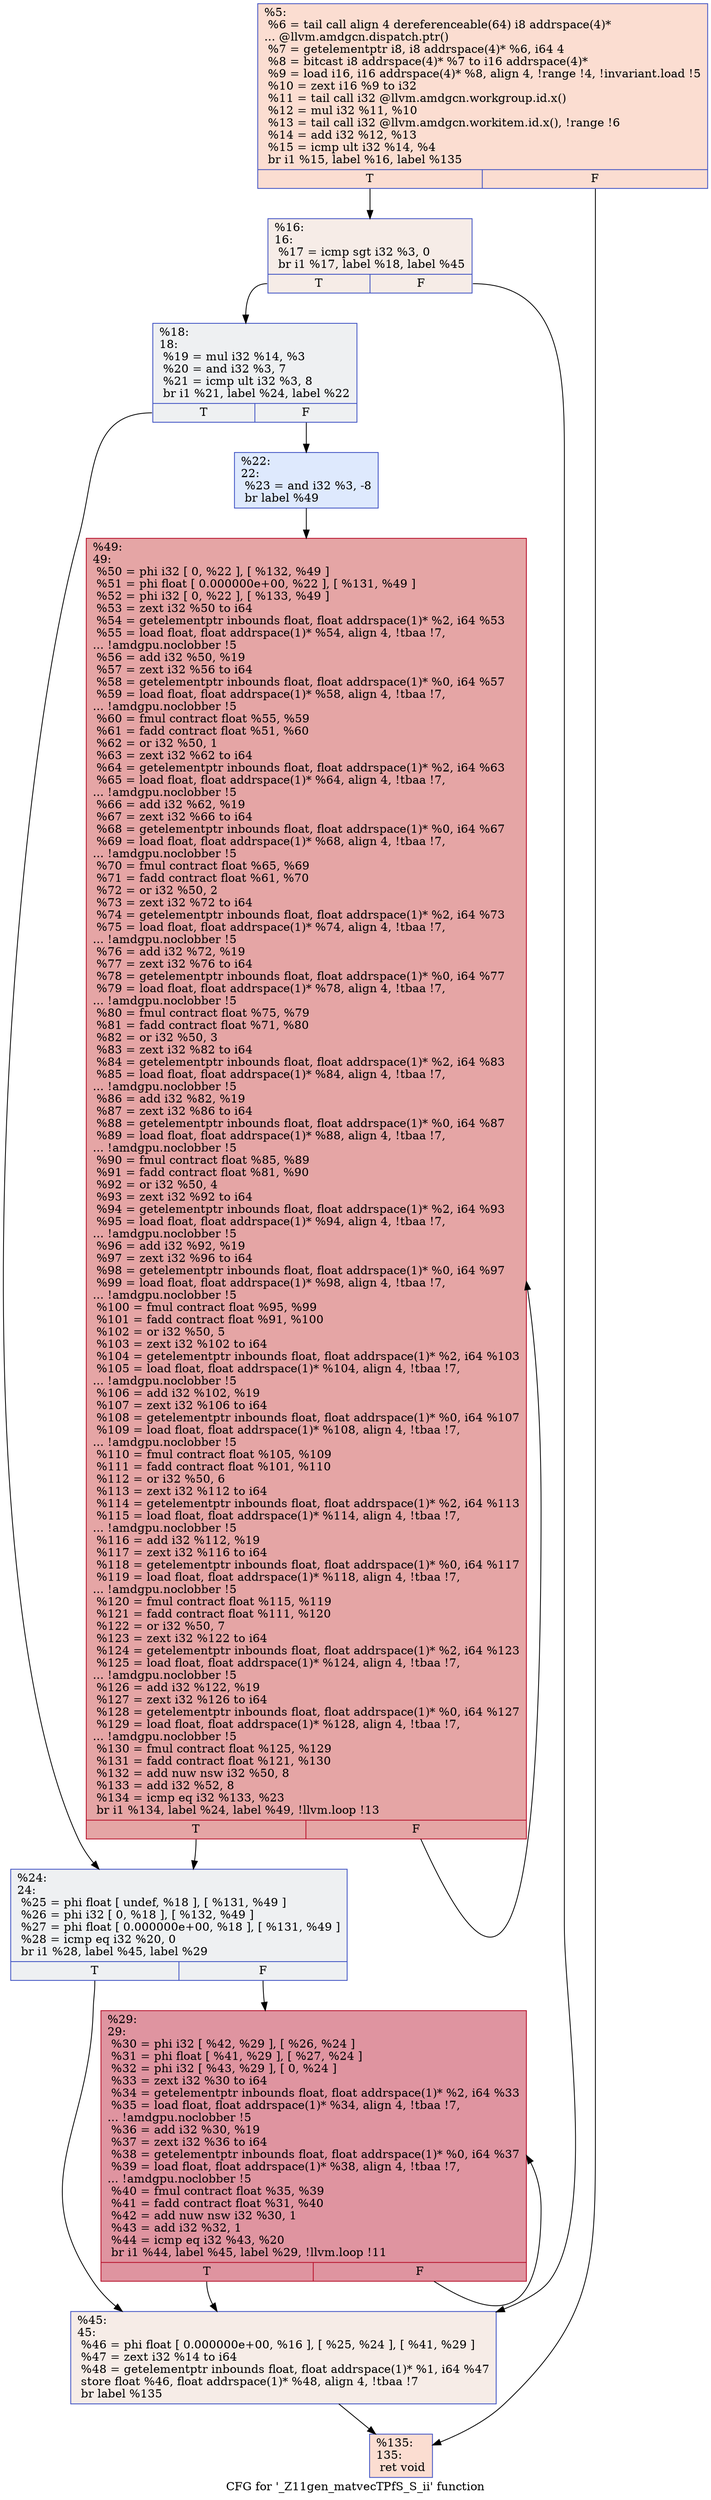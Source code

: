 digraph "CFG for '_Z11gen_matvecTPfS_S_ii' function" {
	label="CFG for '_Z11gen_matvecTPfS_S_ii' function";

	Node0x592e750 [shape=record,color="#3d50c3ff", style=filled, fillcolor="#f7b39670",label="{%5:\l  %6 = tail call align 4 dereferenceable(64) i8 addrspace(4)*\l... @llvm.amdgcn.dispatch.ptr()\l  %7 = getelementptr i8, i8 addrspace(4)* %6, i64 4\l  %8 = bitcast i8 addrspace(4)* %7 to i16 addrspace(4)*\l  %9 = load i16, i16 addrspace(4)* %8, align 4, !range !4, !invariant.load !5\l  %10 = zext i16 %9 to i32\l  %11 = tail call i32 @llvm.amdgcn.workgroup.id.x()\l  %12 = mul i32 %11, %10\l  %13 = tail call i32 @llvm.amdgcn.workitem.id.x(), !range !6\l  %14 = add i32 %12, %13\l  %15 = icmp ult i32 %14, %4\l  br i1 %15, label %16, label %135\l|{<s0>T|<s1>F}}"];
	Node0x592e750:s0 -> Node0x5930610;
	Node0x592e750:s1 -> Node0x59306a0;
	Node0x5930610 [shape=record,color="#3d50c3ff", style=filled, fillcolor="#ead5c970",label="{%16:\l16:                                               \l  %17 = icmp sgt i32 %3, 0\l  br i1 %17, label %18, label %45\l|{<s0>T|<s1>F}}"];
	Node0x5930610:s0 -> Node0x59308f0;
	Node0x5930610:s1 -> Node0x5930940;
	Node0x59308f0 [shape=record,color="#3d50c3ff", style=filled, fillcolor="#d9dce170",label="{%18:\l18:                                               \l  %19 = mul i32 %14, %3\l  %20 = and i32 %3, 7\l  %21 = icmp ult i32 %3, 8\l  br i1 %21, label %24, label %22\l|{<s0>T|<s1>F}}"];
	Node0x59308f0:s0 -> Node0x5930c90;
	Node0x59308f0:s1 -> Node0x5930ce0;
	Node0x5930ce0 [shape=record,color="#3d50c3ff", style=filled, fillcolor="#b5cdfa70",label="{%22:\l22:                                               \l  %23 = and i32 %3, -8\l  br label %49\l}"];
	Node0x5930ce0 -> Node0x5930ee0;
	Node0x5930c90 [shape=record,color="#3d50c3ff", style=filled, fillcolor="#d9dce170",label="{%24:\l24:                                               \l  %25 = phi float [ undef, %18 ], [ %131, %49 ]\l  %26 = phi i32 [ 0, %18 ], [ %132, %49 ]\l  %27 = phi float [ 0.000000e+00, %18 ], [ %131, %49 ]\l  %28 = icmp eq i32 %20, 0\l  br i1 %28, label %45, label %29\l|{<s0>T|<s1>F}}"];
	Node0x5930c90:s0 -> Node0x5930940;
	Node0x5930c90:s1 -> Node0x5932150;
	Node0x5932150 [shape=record,color="#b70d28ff", style=filled, fillcolor="#b70d2870",label="{%29:\l29:                                               \l  %30 = phi i32 [ %42, %29 ], [ %26, %24 ]\l  %31 = phi float [ %41, %29 ], [ %27, %24 ]\l  %32 = phi i32 [ %43, %29 ], [ 0, %24 ]\l  %33 = zext i32 %30 to i64\l  %34 = getelementptr inbounds float, float addrspace(1)* %2, i64 %33\l  %35 = load float, float addrspace(1)* %34, align 4, !tbaa !7,\l... !amdgpu.noclobber !5\l  %36 = add i32 %30, %19\l  %37 = zext i32 %36 to i64\l  %38 = getelementptr inbounds float, float addrspace(1)* %0, i64 %37\l  %39 = load float, float addrspace(1)* %38, align 4, !tbaa !7,\l... !amdgpu.noclobber !5\l  %40 = fmul contract float %35, %39\l  %41 = fadd contract float %31, %40\l  %42 = add nuw nsw i32 %30, 1\l  %43 = add i32 %32, 1\l  %44 = icmp eq i32 %43, %20\l  br i1 %44, label %45, label %29, !llvm.loop !11\l|{<s0>T|<s1>F}}"];
	Node0x5932150:s0 -> Node0x5930940;
	Node0x5932150:s1 -> Node0x5932150;
	Node0x5930940 [shape=record,color="#3d50c3ff", style=filled, fillcolor="#ead5c970",label="{%45:\l45:                                               \l  %46 = phi float [ 0.000000e+00, %16 ], [ %25, %24 ], [ %41, %29 ]\l  %47 = zext i32 %14 to i64\l  %48 = getelementptr inbounds float, float addrspace(1)* %1, i64 %47\l  store float %46, float addrspace(1)* %48, align 4, !tbaa !7\l  br label %135\l}"];
	Node0x5930940 -> Node0x59306a0;
	Node0x5930ee0 [shape=record,color="#b70d28ff", style=filled, fillcolor="#c5333470",label="{%49:\l49:                                               \l  %50 = phi i32 [ 0, %22 ], [ %132, %49 ]\l  %51 = phi float [ 0.000000e+00, %22 ], [ %131, %49 ]\l  %52 = phi i32 [ 0, %22 ], [ %133, %49 ]\l  %53 = zext i32 %50 to i64\l  %54 = getelementptr inbounds float, float addrspace(1)* %2, i64 %53\l  %55 = load float, float addrspace(1)* %54, align 4, !tbaa !7,\l... !amdgpu.noclobber !5\l  %56 = add i32 %50, %19\l  %57 = zext i32 %56 to i64\l  %58 = getelementptr inbounds float, float addrspace(1)* %0, i64 %57\l  %59 = load float, float addrspace(1)* %58, align 4, !tbaa !7,\l... !amdgpu.noclobber !5\l  %60 = fmul contract float %55, %59\l  %61 = fadd contract float %51, %60\l  %62 = or i32 %50, 1\l  %63 = zext i32 %62 to i64\l  %64 = getelementptr inbounds float, float addrspace(1)* %2, i64 %63\l  %65 = load float, float addrspace(1)* %64, align 4, !tbaa !7,\l... !amdgpu.noclobber !5\l  %66 = add i32 %62, %19\l  %67 = zext i32 %66 to i64\l  %68 = getelementptr inbounds float, float addrspace(1)* %0, i64 %67\l  %69 = load float, float addrspace(1)* %68, align 4, !tbaa !7,\l... !amdgpu.noclobber !5\l  %70 = fmul contract float %65, %69\l  %71 = fadd contract float %61, %70\l  %72 = or i32 %50, 2\l  %73 = zext i32 %72 to i64\l  %74 = getelementptr inbounds float, float addrspace(1)* %2, i64 %73\l  %75 = load float, float addrspace(1)* %74, align 4, !tbaa !7,\l... !amdgpu.noclobber !5\l  %76 = add i32 %72, %19\l  %77 = zext i32 %76 to i64\l  %78 = getelementptr inbounds float, float addrspace(1)* %0, i64 %77\l  %79 = load float, float addrspace(1)* %78, align 4, !tbaa !7,\l... !amdgpu.noclobber !5\l  %80 = fmul contract float %75, %79\l  %81 = fadd contract float %71, %80\l  %82 = or i32 %50, 3\l  %83 = zext i32 %82 to i64\l  %84 = getelementptr inbounds float, float addrspace(1)* %2, i64 %83\l  %85 = load float, float addrspace(1)* %84, align 4, !tbaa !7,\l... !amdgpu.noclobber !5\l  %86 = add i32 %82, %19\l  %87 = zext i32 %86 to i64\l  %88 = getelementptr inbounds float, float addrspace(1)* %0, i64 %87\l  %89 = load float, float addrspace(1)* %88, align 4, !tbaa !7,\l... !amdgpu.noclobber !5\l  %90 = fmul contract float %85, %89\l  %91 = fadd contract float %81, %90\l  %92 = or i32 %50, 4\l  %93 = zext i32 %92 to i64\l  %94 = getelementptr inbounds float, float addrspace(1)* %2, i64 %93\l  %95 = load float, float addrspace(1)* %94, align 4, !tbaa !7,\l... !amdgpu.noclobber !5\l  %96 = add i32 %92, %19\l  %97 = zext i32 %96 to i64\l  %98 = getelementptr inbounds float, float addrspace(1)* %0, i64 %97\l  %99 = load float, float addrspace(1)* %98, align 4, !tbaa !7,\l... !amdgpu.noclobber !5\l  %100 = fmul contract float %95, %99\l  %101 = fadd contract float %91, %100\l  %102 = or i32 %50, 5\l  %103 = zext i32 %102 to i64\l  %104 = getelementptr inbounds float, float addrspace(1)* %2, i64 %103\l  %105 = load float, float addrspace(1)* %104, align 4, !tbaa !7,\l... !amdgpu.noclobber !5\l  %106 = add i32 %102, %19\l  %107 = zext i32 %106 to i64\l  %108 = getelementptr inbounds float, float addrspace(1)* %0, i64 %107\l  %109 = load float, float addrspace(1)* %108, align 4, !tbaa !7,\l... !amdgpu.noclobber !5\l  %110 = fmul contract float %105, %109\l  %111 = fadd contract float %101, %110\l  %112 = or i32 %50, 6\l  %113 = zext i32 %112 to i64\l  %114 = getelementptr inbounds float, float addrspace(1)* %2, i64 %113\l  %115 = load float, float addrspace(1)* %114, align 4, !tbaa !7,\l... !amdgpu.noclobber !5\l  %116 = add i32 %112, %19\l  %117 = zext i32 %116 to i64\l  %118 = getelementptr inbounds float, float addrspace(1)* %0, i64 %117\l  %119 = load float, float addrspace(1)* %118, align 4, !tbaa !7,\l... !amdgpu.noclobber !5\l  %120 = fmul contract float %115, %119\l  %121 = fadd contract float %111, %120\l  %122 = or i32 %50, 7\l  %123 = zext i32 %122 to i64\l  %124 = getelementptr inbounds float, float addrspace(1)* %2, i64 %123\l  %125 = load float, float addrspace(1)* %124, align 4, !tbaa !7,\l... !amdgpu.noclobber !5\l  %126 = add i32 %122, %19\l  %127 = zext i32 %126 to i64\l  %128 = getelementptr inbounds float, float addrspace(1)* %0, i64 %127\l  %129 = load float, float addrspace(1)* %128, align 4, !tbaa !7,\l... !amdgpu.noclobber !5\l  %130 = fmul contract float %125, %129\l  %131 = fadd contract float %121, %130\l  %132 = add nuw nsw i32 %50, 8\l  %133 = add i32 %52, 8\l  %134 = icmp eq i32 %133, %23\l  br i1 %134, label %24, label %49, !llvm.loop !13\l|{<s0>T|<s1>F}}"];
	Node0x5930ee0:s0 -> Node0x5930c90;
	Node0x5930ee0:s1 -> Node0x5930ee0;
	Node0x59306a0 [shape=record,color="#3d50c3ff", style=filled, fillcolor="#f7b39670",label="{%135:\l135:                                              \l  ret void\l}"];
}
